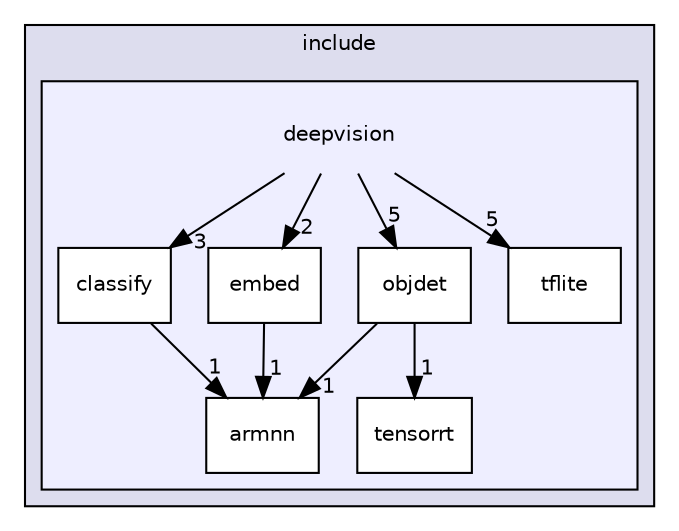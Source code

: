 digraph "/usr/local/include/deepvision" {
  compound=true
  node [ fontsize="10", fontname="Helvetica"];
  edge [ labelfontsize="10", labelfontname="Helvetica"];
  subgraph clusterdir_965469e30c00765877c0bb3dc3271ac9 {
    graph [ bgcolor="#ddddee", pencolor="black", label="include" fontname="Helvetica", fontsize="10", URL="dir_965469e30c00765877c0bb3dc3271ac9.html"]
  subgraph clusterdir_d72db6f9b16262d234de46bc36044bbd {
    graph [ bgcolor="#eeeeff", pencolor="black", label="" URL="dir_d72db6f9b16262d234de46bc36044bbd.html"];
    dir_d72db6f9b16262d234de46bc36044bbd [shape=plaintext label="deepvision"];
    dir_d8985568f8ab439297a2bb70051aeca7 [shape=box label="armnn" color="black" fillcolor="white" style="filled" URL="dir_d8985568f8ab439297a2bb70051aeca7.html"];
    dir_7816574aaf49f07fc9cac522d6cba28b [shape=box label="classify" color="black" fillcolor="white" style="filled" URL="dir_7816574aaf49f07fc9cac522d6cba28b.html"];
    dir_5e572e260f4dd4735f63326c5db168c8 [shape=box label="embed" color="black" fillcolor="white" style="filled" URL="dir_5e572e260f4dd4735f63326c5db168c8.html"];
    dir_175ab0471d3eff1a82267b69565b507a [shape=box label="objdet" color="black" fillcolor="white" style="filled" URL="dir_175ab0471d3eff1a82267b69565b507a.html"];
    dir_4a810b10d7bd29b4843818be068adaae [shape=box label="tensorrt" color="black" fillcolor="white" style="filled" URL="dir_4a810b10d7bd29b4843818be068adaae.html"];
    dir_9d123c1aeccc44d6f154881aa8c1a66a [shape=box label="tflite" color="black" fillcolor="white" style="filled" URL="dir_9d123c1aeccc44d6f154881aa8c1a66a.html"];
  }
  }
  dir_7816574aaf49f07fc9cac522d6cba28b->dir_d8985568f8ab439297a2bb70051aeca7 [headlabel="1", labeldistance=1.5 headhref="dir_000006_000005.html"];
  dir_5e572e260f4dd4735f63326c5db168c8->dir_d8985568f8ab439297a2bb70051aeca7 [headlabel="1", labeldistance=1.5 headhref="dir_000011_000005.html"];
  dir_175ab0471d3eff1a82267b69565b507a->dir_4a810b10d7bd29b4843818be068adaae [headlabel="1", labeldistance=1.5 headhref="dir_000007_000012.html"];
  dir_175ab0471d3eff1a82267b69565b507a->dir_d8985568f8ab439297a2bb70051aeca7 [headlabel="1", labeldistance=1.5 headhref="dir_000007_000005.html"];
  dir_d72db6f9b16262d234de46bc36044bbd->dir_7816574aaf49f07fc9cac522d6cba28b [headlabel="3", labeldistance=1.5 headhref="dir_000004_000006.html"];
  dir_d72db6f9b16262d234de46bc36044bbd->dir_5e572e260f4dd4735f63326c5db168c8 [headlabel="2", labeldistance=1.5 headhref="dir_000004_000011.html"];
  dir_d72db6f9b16262d234de46bc36044bbd->dir_175ab0471d3eff1a82267b69565b507a [headlabel="5", labeldistance=1.5 headhref="dir_000004_000007.html"];
  dir_d72db6f9b16262d234de46bc36044bbd->dir_9d123c1aeccc44d6f154881aa8c1a66a [headlabel="5", labeldistance=1.5 headhref="dir_000004_000013.html"];
}
